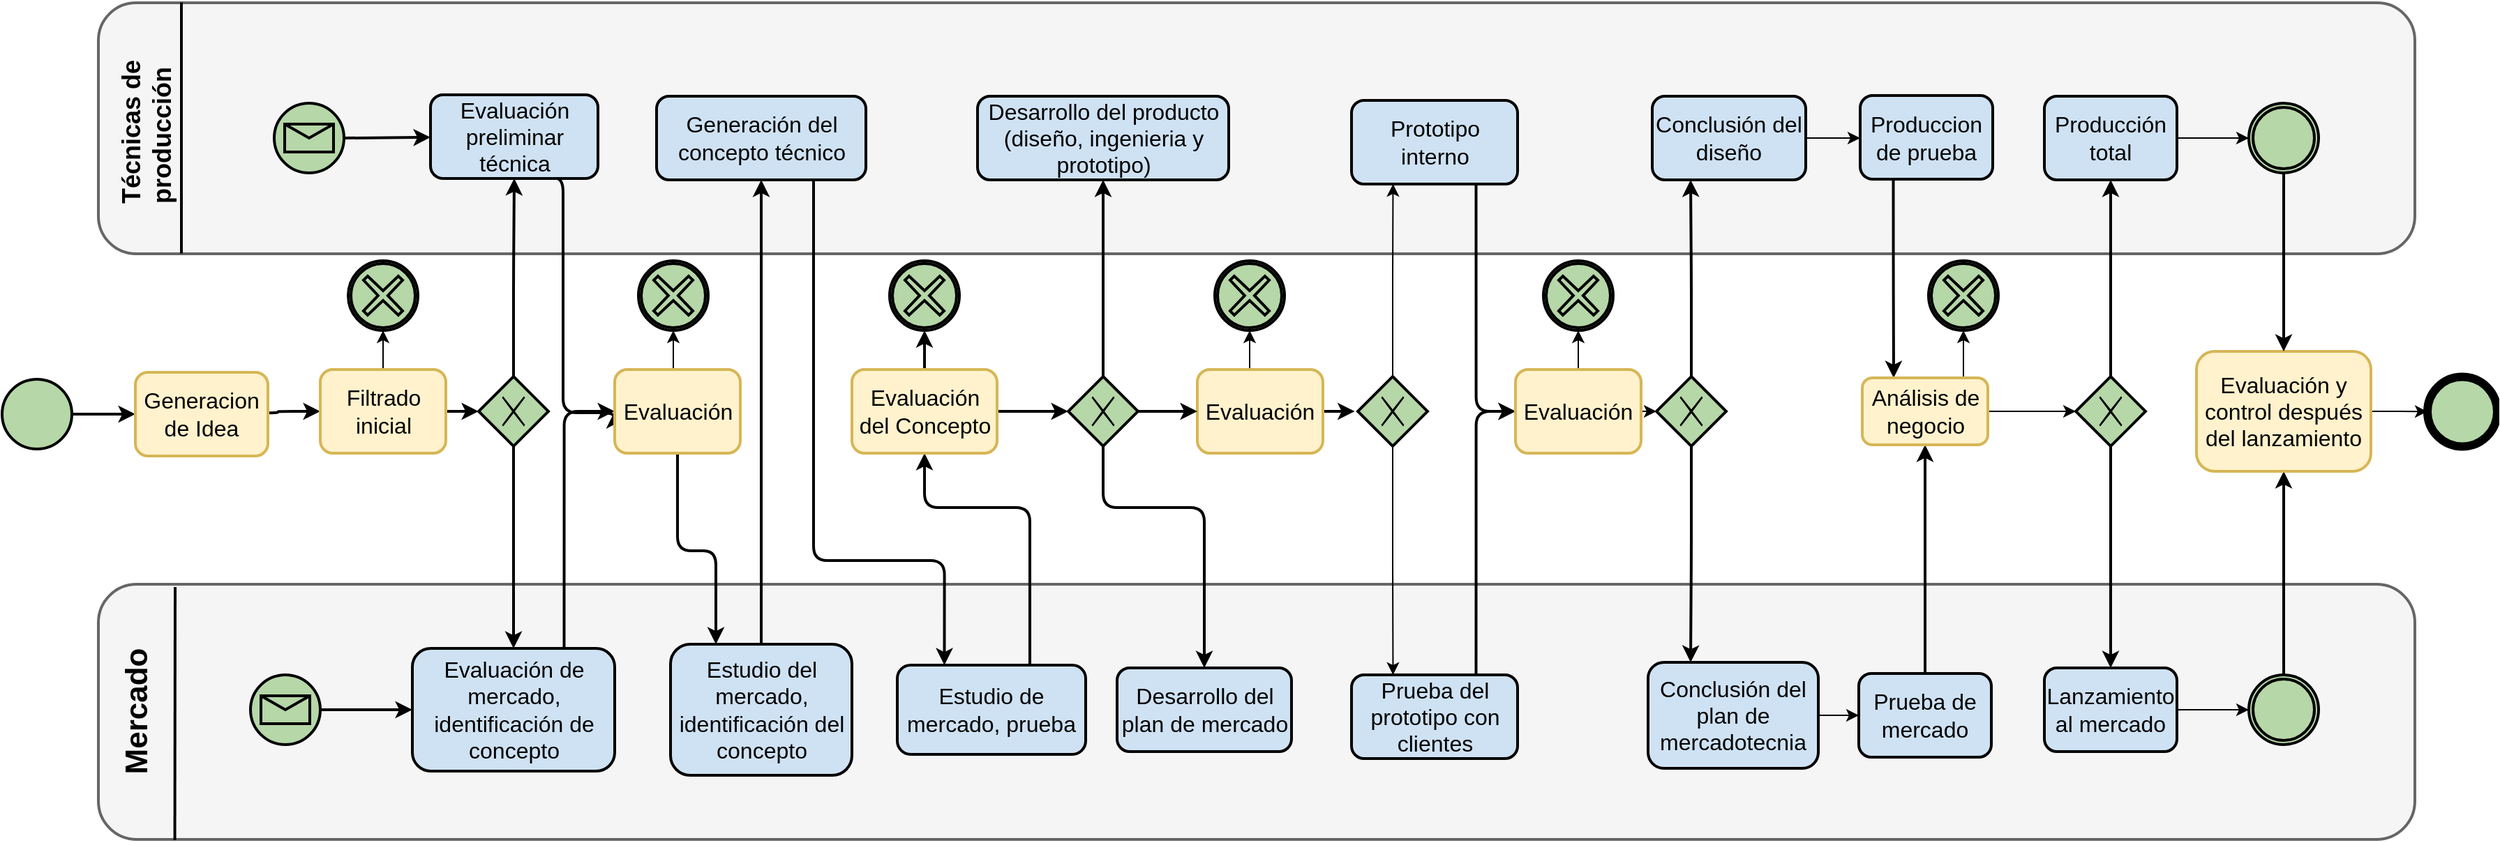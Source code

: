 <mxfile pages="1" version="11.1.5" type="github"><diagram id="372d61bb-91a3-237a-db62-2a2ef1b14e46" name="ProcesoProducto"><mxGraphModel dx="3042" dy="933" grid="1" gridSize="10" guides="1" tooltips="1" connect="1" arrows="1" fold="1" page="1" pageScale="1.5" pageWidth="826" pageHeight="1169" background="#ffffff" math="0" shadow="0"><root><mxCell id="0" style=";html=1;"/><mxCell id="1" style=";html=1;" parent="0"/><mxCell id="23" value="" style="rounded=1;fillColor=#f5f5f5;strokeWidth=2;html=1;strokeColor=#666666;" parent="1" vertex="1"><mxGeometry x="-853.5" y="1054" width="1660" height="183" as="geometry"/></mxCell><mxCell id="2" value="" style="rounded=1;fillColor=#f5f5f5;strokeWidth=2;html=1;strokeColor=#666666;whiteSpace=wrap;" parent="1" vertex="1"><mxGeometry x="-853.5" y="637" width="1660" height="180" as="geometry"/></mxCell><mxCell id="3" value="" style="edgeStyle=none;endArrow=none;startArrow=none;strokeWidth=2;html=1;" parent="1" edge="1"><mxGeometry x="-771.5" y="536.75" width="100" height="100" as="geometry"><mxPoint x="-794" y="636.75" as="sourcePoint"/><mxPoint x="-794" y="816.75" as="targetPoint"/></mxGeometry></mxCell><mxCell id="4" value="" style="shape=mxgraph.bpmn.shape;html=1;verticalLabelPosition=bottom;labelBackgroundColor=#ffffff;verticalAlign=top;perimeter=ellipsePerimeter;outline=standard;symbol=message;fontFamily=Helvetica;fontSize=12;fontColor=#000000;align=center;strokeColor=black;strokeWidth=2;fillColor=#B6D7A8;" parent="1" vertex="1"><mxGeometry x="-727.5" y="709" width="50" height="50" as="geometry"/></mxCell><mxCell id="eYQKlD-4wW7K9iDeN8E2-168" style="edgeStyle=orthogonalEdgeStyle;rounded=1;orthogonalLoop=1;jettySize=auto;html=1;exitX=0.75;exitY=1;exitDx=0;exitDy=0;strokeColor=#000000;fontSize=11;entryX=0;entryY=0.5;entryDx=0;entryDy=0;strokeWidth=2;" edge="1" parent="1" target="eYQKlD-4wW7K9iDeN8E2-156"><mxGeometry relative="1" as="geometry"><mxPoint x="-475.833" y="942.667" as="targetPoint"/><mxPoint x="-532.5" y="762.667" as="sourcePoint"/><Array as="points"><mxPoint x="-520.5" y="762"/><mxPoint x="-520.5" y="931"/></Array></mxGeometry></mxCell><mxCell id="5" value="Evaluación preliminar técnica" style="rounded=1;fillColor=#CFE2F3;strokeWidth=2;html=1;fontSize=16;whiteSpace=wrap;" parent="1" vertex="1"><mxGeometry x="-615.5" y="703" width="120" height="60" as="geometry"/></mxCell><mxCell id="eYQKlD-4wW7K9iDeN8E2-176" style="edgeStyle=orthogonalEdgeStyle;rounded=1;orthogonalLoop=1;jettySize=auto;html=1;exitX=0.75;exitY=1;exitDx=0;exitDy=0;strokeColor=#000000;fontSize=11;entryX=0.25;entryY=0;entryDx=0;entryDy=0;strokeWidth=2;" edge="1" parent="1" source="6" target="eYQKlD-4wW7K9iDeN8E2-131"><mxGeometry relative="1" as="geometry"><Array as="points"><mxPoint x="-340.5" y="1037"/><mxPoint x="-247.5" y="1037"/></Array></mxGeometry></mxCell><mxCell id="6" value="Generación del concepto técnico" style="rounded=1;fillColor=#CFE2F3;strokeWidth=2;html=1;fontSize=16;whiteSpace=wrap;" parent="1" vertex="1"><mxGeometry x="-453.5" y="704" width="150" height="60" as="geometry"/></mxCell><mxCell id="7" value="Desarrollo del producto (diseño, ingenieria y prototipo)" style="rounded=1;fillColor=#CFE2F3;strokeWidth=2;html=1;fontSize=16;whiteSpace=wrap;" parent="1" vertex="1"><mxGeometry x="-223.5" y="704" width="180" height="60" as="geometry"/></mxCell><mxCell id="eYQKlD-4wW7K9iDeN8E2-191" style="edgeStyle=orthogonalEdgeStyle;rounded=1;orthogonalLoop=1;jettySize=auto;html=1;exitX=0.75;exitY=1;exitDx=0;exitDy=0;fontSize=11;entryX=0;entryY=0.5;entryDx=0;entryDy=0;strokeWidth=2;" edge="1" parent="1" source="8" target="eYQKlD-4wW7K9iDeN8E2-159"><mxGeometry relative="1" as="geometry"><mxPoint x="136.5" y="904" as="targetPoint"/></mxGeometry></mxCell><mxCell id="8" value="Prototipo interno" style="rounded=1;fillColor=#CFE2F3;strokeWidth=2;html=1;fontSize=16;whiteSpace=wrap;" parent="1" vertex="1"><mxGeometry x="44.5" y="707" width="119" height="60" as="geometry"/></mxCell><mxCell id="eYQKlD-4wW7K9iDeN8E2-202" style="edgeStyle=orthogonalEdgeStyle;rounded=0;orthogonalLoop=1;jettySize=auto;html=1;exitX=1;exitY=0.5;exitDx=0;exitDy=0;entryX=0;entryY=0.5;entryDx=0;entryDy=0;fontSize=16;" edge="1" parent="1" source="eYQKlD-4wW7K9iDeN8E2-95" target="eYQKlD-4wW7K9iDeN8E2-97"><mxGeometry relative="1" as="geometry"/></mxCell><mxCell id="eYQKlD-4wW7K9iDeN8E2-95" value="Conclusión del diseño" style="rounded=1;fillColor=#CFE2F3;strokeWidth=2;html=1;fontSize=16;whiteSpace=wrap;" vertex="1" parent="1"><mxGeometry x="260" y="704" width="110" height="60" as="geometry"/></mxCell><mxCell id="eYQKlD-4wW7K9iDeN8E2-205" style="edgeStyle=orthogonalEdgeStyle;rounded=1;orthogonalLoop=1;jettySize=auto;html=1;exitX=0.25;exitY=1;exitDx=0;exitDy=0;entryX=0.25;entryY=0;entryDx=0;entryDy=0;fontSize=11;strokeWidth=2;" edge="1" parent="1" source="eYQKlD-4wW7K9iDeN8E2-97" target="eYQKlD-4wW7K9iDeN8E2-160"><mxGeometry relative="1" as="geometry"/></mxCell><mxCell id="eYQKlD-4wW7K9iDeN8E2-97" value="Produccion de prueba" style="rounded=1;fillColor=#CFE2F3;strokeWidth=2;html=1;fontSize=16;whiteSpace=wrap;" vertex="1" parent="1"><mxGeometry x="409" y="703.5" width="95" height="60" as="geometry"/></mxCell><mxCell id="eYQKlD-4wW7K9iDeN8E2-214" style="edgeStyle=orthogonalEdgeStyle;rounded=0;orthogonalLoop=1;jettySize=auto;html=1;exitX=1;exitY=0.5;exitDx=0;exitDy=0;entryX=0;entryY=0.5;entryDx=0;entryDy=0;fontSize=16;" edge="1" parent="1" source="eYQKlD-4wW7K9iDeN8E2-99" target="eYQKlD-4wW7K9iDeN8E2-215"><mxGeometry relative="1" as="geometry"><mxPoint x="684.167" y="734" as="targetPoint"/></mxGeometry></mxCell><mxCell id="eYQKlD-4wW7K9iDeN8E2-99" value="Producción total" style="rounded=1;fillColor=#CFE2F3;strokeWidth=2;html=1;fontSize=16;whiteSpace=wrap;" vertex="1" parent="1"><mxGeometry x="541" y="704" width="95" height="60" as="geometry"/></mxCell><mxCell id="10" value="" style="edgeStyle=none;exitX=1;exitY=0.5;exitPerimeter=0;strokeWidth=2;html=1;" parent="1" source="4" target="5" edge="1"><mxGeometry x="-897.5" y="624" width="100" height="100" as="geometry"><mxPoint x="-897.5" y="724" as="sourcePoint"/><mxPoint x="-797.5" y="624" as="targetPoint"/></mxGeometry></mxCell><mxCell id="21" value="Técnicas de producción&amp;nbsp;" style="text;horizontal=0;fontSize=18;fontStyle=1;html=1;verticalAlign=middle;align=center;whiteSpace=wrap;" parent="1" vertex="1"><mxGeometry x="-843.5" y="677" width="50" height="106" as="geometry"/></mxCell><mxCell id="24" value="" style="edgeStyle=none;endArrow=none;startArrow=none;strokeWidth=2;html=1;startSize=6;strokeColor=#000000;entryX=0.033;entryY=1.002;entryDx=0;entryDy=0;entryPerimeter=0;" parent="1" edge="1" target="23"><mxGeometry x="-770.25" y="953.5" width="100" height="100" as="geometry"><mxPoint x="-798.5" y="1056" as="sourcePoint"/><mxPoint x="-794.5" y="1227" as="targetPoint"/></mxGeometry></mxCell><mxCell id="36" value="Mercado" style="text;horizontal=0;fontSize=22;fontStyle=1;html=1;align=center;" parent="1" vertex="1"><mxGeometry x="-846" y="1093.5" width="35" height="104" as="geometry"/></mxCell><mxCell id="eYQKlD-4wW7K9iDeN8E2-77" style="edgeStyle=orthogonalEdgeStyle;rounded=1;orthogonalLoop=1;jettySize=auto;html=1;entryX=0;entryY=0.5;entryDx=0;entryDy=0;fontSize=11;strokeWidth=2;" edge="1" parent="1" source="eYQKlD-4wW7K9iDeN8E2-74" target="eYQKlD-4wW7K9iDeN8E2-76"><mxGeometry relative="1" as="geometry"/></mxCell><mxCell id="eYQKlD-4wW7K9iDeN8E2-74" value="" style="shape=mxgraph.bpmn.shape;html=1;verticalLabelPosition=bottom;labelBackgroundColor=#ffffff;verticalAlign=top;perimeter=ellipsePerimeter;outline=standard;symbol=general;fontFamily=Helvetica;fontSize=12;fontColor=#000000;align=center;strokeColor=black;strokeWidth=2;fillColor=#B6D7A8;" vertex="1" parent="1"><mxGeometry x="-922.5" y="907" width="50" height="50" as="geometry"/></mxCell><mxCell id="eYQKlD-4wW7K9iDeN8E2-84" style="edgeStyle=orthogonalEdgeStyle;rounded=1;orthogonalLoop=1;jettySize=auto;html=1;entryX=0;entryY=0.5;entryDx=0;entryDy=0;fontSize=11;strokeWidth=2;strokeColor=#000000;" edge="1" parent="1" target="eYQKlD-4wW7K9iDeN8E2-82"><mxGeometry relative="1" as="geometry"><mxPoint x="-756" y="930.667" as="sourcePoint"/></mxGeometry></mxCell><mxCell id="eYQKlD-4wW7K9iDeN8E2-76" value="Generacion de Idea" style="rounded=1;fillColor=#fff2cc;strokeWidth=2;html=1;fontSize=16;whiteSpace=wrap;strokeColor=#d6b656;" vertex="1" parent="1"><mxGeometry x="-827" y="902" width="95" height="60" as="geometry"/></mxCell><mxCell id="eYQKlD-4wW7K9iDeN8E2-81" value="" style="shape=mxgraph.bpmn.shape;html=1;verticalLabelPosition=bottom;labelBackgroundColor=#ffffff;verticalAlign=top;align=center;perimeter=ellipsePerimeter;outlineConnect=0;outline=boundInt;symbol=cancel;fontSize=12;strokeColor=black;strokeWidth=2;fillColor=#B6D7A8;" vertex="1" parent="1"><mxGeometry x="-674.5" y="822" width="50" height="50" as="geometry"/></mxCell><mxCell id="eYQKlD-4wW7K9iDeN8E2-85" style="edgeStyle=orthogonalEdgeStyle;rounded=0;orthogonalLoop=1;jettySize=auto;html=1;exitX=0.5;exitY=0;exitDx=0;exitDy=0;entryX=0.5;entryY=1;entryDx=0;entryDy=0;fontSize=16;" edge="1" parent="1" source="eYQKlD-4wW7K9iDeN8E2-82" target="eYQKlD-4wW7K9iDeN8E2-81"><mxGeometry relative="1" as="geometry"/></mxCell><mxCell id="eYQKlD-4wW7K9iDeN8E2-90" style="edgeStyle=orthogonalEdgeStyle;rounded=1;orthogonalLoop=1;jettySize=auto;html=1;entryX=0;entryY=0.5;entryDx=0;entryDy=0;fontSize=11;strokeWidth=2;strokeColor=#000000;" edge="1" parent="1" target="eYQKlD-4wW7K9iDeN8E2-86"><mxGeometry relative="1" as="geometry"><mxPoint x="-642.5" y="930.667" as="sourcePoint"/></mxGeometry></mxCell><mxCell id="eYQKlD-4wW7K9iDeN8E2-82" value="Filtrado inicial" style="rounded=1;fillColor=#fff2cc;strokeWidth=2;html=1;fontSize=16;whiteSpace=wrap;strokeColor=#d6b656;" vertex="1" parent="1"><mxGeometry x="-694.5" y="900" width="90" height="60" as="geometry"/></mxCell><mxCell id="eYQKlD-4wW7K9iDeN8E2-91" style="edgeStyle=orthogonalEdgeStyle;rounded=1;orthogonalLoop=1;jettySize=auto;html=1;exitX=0.5;exitY=0;exitDx=0;exitDy=0;fontSize=11;strokeWidth=2;" edge="1" parent="1" source="eYQKlD-4wW7K9iDeN8E2-86" target="5"><mxGeometry relative="1" as="geometry"/></mxCell><mxCell id="eYQKlD-4wW7K9iDeN8E2-154" style="edgeStyle=none;rounded=1;orthogonalLoop=1;jettySize=auto;html=1;entryX=0.5;entryY=0;entryDx=0;entryDy=0;strokeColor=#000000;fontSize=11;strokeWidth=2;" edge="1" parent="1" source="eYQKlD-4wW7K9iDeN8E2-86" target="eYQKlD-4wW7K9iDeN8E2-129"><mxGeometry relative="1" as="geometry"/></mxCell><mxCell id="eYQKlD-4wW7K9iDeN8E2-86" value="" style="shape=mxgraph.bpmn.shape;html=1;verticalLabelPosition=bottom;labelBackgroundColor=#ffffff;verticalAlign=top;align=center;perimeter=rhombusPerimeter;background=gateway;outlineConnect=0;outline=none;symbol=exclusiveGw;fontSize=12;strokeColor=black;strokeWidth=2;fillColor=#B6D7A8;" vertex="1" parent="1"><mxGeometry x="-581" y="905" width="50" height="50" as="geometry"/></mxCell><mxCell id="eYQKlD-4wW7K9iDeN8E2-128" value="" style="shape=mxgraph.bpmn.shape;html=1;verticalLabelPosition=bottom;labelBackgroundColor=#ffffff;verticalAlign=top;perimeter=ellipsePerimeter;outline=standard;symbol=message;fontFamily=Helvetica;fontSize=12;fontColor=#000000;align=center;strokeColor=black;strokeWidth=2;fillColor=#B6D7A8;" vertex="1" parent="1"><mxGeometry x="-744.5" y="1119" width="50" height="50" as="geometry"/></mxCell><mxCell id="eYQKlD-4wW7K9iDeN8E2-167" style="edgeStyle=orthogonalEdgeStyle;rounded=1;orthogonalLoop=1;jettySize=auto;html=1;exitX=0.75;exitY=0;exitDx=0;exitDy=0;entryX=0;entryY=0.5;entryDx=0;entryDy=0;strokeColor=#000000;fontSize=11;strokeWidth=2;" edge="1" parent="1" source="eYQKlD-4wW7K9iDeN8E2-129" target="eYQKlD-4wW7K9iDeN8E2-156"><mxGeometry relative="1" as="geometry"/></mxCell><mxCell id="eYQKlD-4wW7K9iDeN8E2-129" value="Evaluación de mercado, identificación de concepto" style="rounded=1;fillColor=#CFE2F3;strokeWidth=2;html=1;fontSize=16;whiteSpace=wrap;" vertex="1" parent="1"><mxGeometry x="-628.5" y="1100" width="145" height="88" as="geometry"/></mxCell><mxCell id="eYQKlD-4wW7K9iDeN8E2-175" style="edgeStyle=orthogonalEdgeStyle;rounded=1;orthogonalLoop=1;jettySize=auto;html=1;strokeColor=#000000;fontSize=11;exitX=0.5;exitY=0;exitDx=0;exitDy=0;strokeWidth=2;" edge="1" parent="1" source="eYQKlD-4wW7K9iDeN8E2-130" target="6"><mxGeometry relative="1" as="geometry"><mxPoint x="-378.5" y="1131" as="sourcePoint"/><Array as="points"><mxPoint x="-378.5" y="894"/><mxPoint x="-378.5" y="894"/></Array></mxGeometry></mxCell><mxCell id="eYQKlD-4wW7K9iDeN8E2-130" value="Estudio del mercado, identificación del concepto" style="rounded=1;fillColor=#CFE2F3;strokeWidth=2;html=1;fontSize=16;whiteSpace=wrap;" vertex="1" parent="1"><mxGeometry x="-443.5" y="1097" width="130" height="94" as="geometry"/></mxCell><mxCell id="eYQKlD-4wW7K9iDeN8E2-177" style="edgeStyle=orthogonalEdgeStyle;rounded=1;orthogonalLoop=1;jettySize=auto;html=1;entryX=0.5;entryY=1;entryDx=0;entryDy=0;strokeColor=#000000;fontSize=11;strokeWidth=2;" edge="1" parent="1" source="eYQKlD-4wW7K9iDeN8E2-131" target="eYQKlD-4wW7K9iDeN8E2-157"><mxGeometry relative="1" as="geometry"><Array as="points"><mxPoint x="-186" y="999"/><mxPoint x="-261" y="999"/></Array></mxGeometry></mxCell><mxCell id="eYQKlD-4wW7K9iDeN8E2-131" value="Estudio de mercado, prueba" style="rounded=1;fillColor=#CFE2F3;strokeWidth=2;html=1;fontSize=16;whiteSpace=wrap;" vertex="1" parent="1"><mxGeometry x="-281" y="1112" width="135" height="64" as="geometry"/></mxCell><mxCell id="eYQKlD-4wW7K9iDeN8E2-133" value="Desarrollo del plan de mercado" style="rounded=1;fillColor=#CFE2F3;strokeWidth=2;html=1;fontSize=16;whiteSpace=wrap;" vertex="1" parent="1"><mxGeometry x="-123.5" y="1114" width="125" height="60" as="geometry"/></mxCell><mxCell id="eYQKlD-4wW7K9iDeN8E2-193" style="edgeStyle=orthogonalEdgeStyle;rounded=1;orthogonalLoop=1;jettySize=auto;html=1;exitX=0.75;exitY=0;exitDx=0;exitDy=0;entryX=0;entryY=0.5;entryDx=0;entryDy=0;fontSize=11;strokeWidth=2;" edge="1" parent="1" source="eYQKlD-4wW7K9iDeN8E2-135" target="eYQKlD-4wW7K9iDeN8E2-159"><mxGeometry relative="1" as="geometry"/></mxCell><mxCell id="eYQKlD-4wW7K9iDeN8E2-135" value="Prueba del prototipo con clientes" style="rounded=1;fillColor=#CFE2F3;strokeWidth=2;html=1;fontSize=16;whiteSpace=wrap;" vertex="1" parent="1"><mxGeometry x="44.5" y="1119" width="119" height="60" as="geometry"/></mxCell><mxCell id="eYQKlD-4wW7K9iDeN8E2-136" value="" style="edgeStyle=orthogonalEdgeStyle;rounded=0;orthogonalLoop=1;jettySize=auto;html=1;fontSize=16;" edge="1" parent="1" source="eYQKlD-4wW7K9iDeN8E2-137" target="eYQKlD-4wW7K9iDeN8E2-139"><mxGeometry relative="1" as="geometry"/></mxCell><mxCell id="eYQKlD-4wW7K9iDeN8E2-137" value="Conclusión del plan de mercadotecnia" style="rounded=1;fillColor=#CFE2F3;strokeWidth=2;html=1;fontSize=16;whiteSpace=wrap;" vertex="1" parent="1"><mxGeometry x="257" y="1110" width="122" height="76" as="geometry"/></mxCell><mxCell id="eYQKlD-4wW7K9iDeN8E2-203" style="edgeStyle=orthogonalEdgeStyle;rounded=1;orthogonalLoop=1;jettySize=auto;html=1;exitX=0.5;exitY=0;exitDx=0;exitDy=0;fontSize=11;strokeWidth=2;" edge="1" parent="1" source="eYQKlD-4wW7K9iDeN8E2-139" target="eYQKlD-4wW7K9iDeN8E2-160"><mxGeometry relative="1" as="geometry"/></mxCell><mxCell id="eYQKlD-4wW7K9iDeN8E2-139" value="Prueba de mercado" style="rounded=1;fillColor=#CFE2F3;strokeWidth=2;html=1;fontSize=16;whiteSpace=wrap;" vertex="1" parent="1"><mxGeometry x="408" y="1118" width="95" height="60" as="geometry"/></mxCell><mxCell id="eYQKlD-4wW7K9iDeN8E2-151" style="edgeStyle=none;rounded=0;orthogonalLoop=1;jettySize=auto;html=1;exitX=1;exitY=0.5;exitDx=0;exitDy=0;entryX=0;entryY=0.5;entryDx=0;entryDy=0;strokeColor=#000000;fontSize=16;" edge="1" parent="1" source="eYQKlD-4wW7K9iDeN8E2-148" target="eYQKlD-4wW7K9iDeN8E2-147"><mxGeometry relative="1" as="geometry"/></mxCell><mxCell id="eYQKlD-4wW7K9iDeN8E2-148" value="Lanzamiento al mercado" style="rounded=1;fillColor=#CFE2F3;strokeWidth=2;html=1;fontSize=16;whiteSpace=wrap;" vertex="1" parent="1"><mxGeometry x="541" y="1114" width="95" height="60" as="geometry"/></mxCell><mxCell id="eYQKlD-4wW7K9iDeN8E2-140" value="" style="edgeStyle=none;exitX=1;exitY=0.5;exitPerimeter=0;strokeWidth=2;html=1;" edge="1" parent="1" source="eYQKlD-4wW7K9iDeN8E2-128" target="eYQKlD-4wW7K9iDeN8E2-129"><mxGeometry x="-912.5" y="1033.5" width="100" height="100" as="geometry"><mxPoint x="-912.5" y="1133.5" as="sourcePoint"/><mxPoint x="-812.5" y="1033.5" as="targetPoint"/></mxGeometry></mxCell><mxCell id="eYQKlD-4wW7K9iDeN8E2-144" value="" style="shape=mxgraph.bpmn.shape;html=1;verticalLabelPosition=bottom;labelBackgroundColor=#ffffff;verticalAlign=top;perimeter=ellipsePerimeter;outline=end;symbol=general;fontFamily=Helvetica;fontSize=12;fontColor=#000000;align=center;strokeColor=black;strokeWidth=2;fillColor=#B6D7A8;" vertex="1" parent="1"><mxGeometry x="815.5" y="905.25" width="50" height="50" as="geometry"/></mxCell><mxCell id="eYQKlD-4wW7K9iDeN8E2-220" style="edgeStyle=orthogonalEdgeStyle;rounded=1;orthogonalLoop=1;jettySize=auto;html=1;exitX=0.5;exitY=0;exitDx=0;exitDy=0;entryX=0.5;entryY=1;entryDx=0;entryDy=0;fontSize=11;strokeWidth=2;" edge="1" parent="1" source="eYQKlD-4wW7K9iDeN8E2-147" target="eYQKlD-4wW7K9iDeN8E2-161"><mxGeometry relative="1" as="geometry"/></mxCell><mxCell id="eYQKlD-4wW7K9iDeN8E2-147" value="" style="shape=mxgraph.bpmn.shape;html=1;verticalLabelPosition=bottom;labelBackgroundColor=#ffffff;verticalAlign=top;align=center;perimeter=ellipsePerimeter;outlineConnect=0;outline=throwing;symbol=general;strokeWidth=2;fillColor=#B6D7A8;fontSize=12;strokeColor=black;" vertex="1" parent="1"><mxGeometry x="687.5" y="1119" width="50" height="50" as="geometry"/></mxCell><mxCell id="eYQKlD-4wW7K9iDeN8E2-171" style="edgeStyle=orthogonalEdgeStyle;rounded=0;orthogonalLoop=1;jettySize=auto;html=1;exitX=0.5;exitY=0;exitDx=0;exitDy=0;entryX=0.5;entryY=1;entryDx=0;entryDy=0;strokeColor=#000000;fontSize=16;" edge="1" parent="1" source="eYQKlD-4wW7K9iDeN8E2-156" target="eYQKlD-4wW7K9iDeN8E2-162"><mxGeometry relative="1" as="geometry"/></mxCell><mxCell id="eYQKlD-4wW7K9iDeN8E2-174" style="edgeStyle=orthogonalEdgeStyle;rounded=1;orthogonalLoop=1;jettySize=auto;html=1;strokeColor=#000000;fontSize=11;entryX=0.25;entryY=0;entryDx=0;entryDy=0;strokeWidth=2;" edge="1" parent="1" source="eYQKlD-4wW7K9iDeN8E2-156" target="eYQKlD-4wW7K9iDeN8E2-130"><mxGeometry relative="1" as="geometry"><Array as="points"><mxPoint x="-438" y="1030"/><mxPoint x="-411" y="1030"/></Array></mxGeometry></mxCell><mxCell id="eYQKlD-4wW7K9iDeN8E2-156" value="Evaluación" style="rounded=1;fillColor=#fff2cc;strokeWidth=2;html=1;fontSize=16;whiteSpace=wrap;strokeColor=#d6b656;" vertex="1" parent="1"><mxGeometry x="-483.5" y="900" width="90" height="60" as="geometry"/></mxCell><mxCell id="eYQKlD-4wW7K9iDeN8E2-178" style="edgeStyle=orthogonalEdgeStyle;rounded=1;orthogonalLoop=1;jettySize=auto;html=1;exitX=0.5;exitY=0;exitDx=0;exitDy=0;entryX=0.5;entryY=1;entryDx=0;entryDy=0;strokeColor=#000000;fontSize=11;strokeWidth=2;" edge="1" parent="1" source="eYQKlD-4wW7K9iDeN8E2-157" target="eYQKlD-4wW7K9iDeN8E2-163"><mxGeometry relative="1" as="geometry"/></mxCell><mxCell id="eYQKlD-4wW7K9iDeN8E2-180" style="edgeStyle=orthogonalEdgeStyle;rounded=1;orthogonalLoop=1;jettySize=auto;html=1;exitX=1;exitY=0.5;exitDx=0;exitDy=0;entryX=0;entryY=0.5;entryDx=0;entryDy=0;fontSize=11;strokeWidth=2;" edge="1" parent="1" source="eYQKlD-4wW7K9iDeN8E2-157" target="eYQKlD-4wW7K9iDeN8E2-179"><mxGeometry relative="1" as="geometry"/></mxCell><mxCell id="eYQKlD-4wW7K9iDeN8E2-157" value="Evaluación del Concepto" style="rounded=1;fillColor=#fff2cc;strokeWidth=2;html=1;fontSize=16;whiteSpace=wrap;strokeColor=#d6b656;" vertex="1" parent="1"><mxGeometry x="-313.5" y="900" width="104" height="60" as="geometry"/></mxCell><mxCell id="eYQKlD-4wW7K9iDeN8E2-184" style="edgeStyle=orthogonalEdgeStyle;rounded=0;orthogonalLoop=1;jettySize=auto;html=1;exitX=0.5;exitY=0;exitDx=0;exitDy=0;entryX=0.5;entryY=1;entryDx=0;entryDy=0;fontSize=16;" edge="1" parent="1" source="eYQKlD-4wW7K9iDeN8E2-158" target="eYQKlD-4wW7K9iDeN8E2-165"><mxGeometry relative="1" as="geometry"/></mxCell><mxCell id="eYQKlD-4wW7K9iDeN8E2-187" style="edgeStyle=orthogonalEdgeStyle;rounded=1;orthogonalLoop=1;jettySize=auto;html=1;exitX=1;exitY=0.5;exitDx=0;exitDy=0;fontSize=11;strokeWidth=2;" edge="1" parent="1" source="eYQKlD-4wW7K9iDeN8E2-158"><mxGeometry relative="1" as="geometry"><mxPoint x="46.833" y="930.667" as="targetPoint"/></mxGeometry></mxCell><mxCell id="eYQKlD-4wW7K9iDeN8E2-158" value="Evaluación" style="rounded=1;fillColor=#fff2cc;strokeWidth=2;html=1;fontSize=16;whiteSpace=wrap;strokeColor=#d6b656;" vertex="1" parent="1"><mxGeometry x="-66" y="900" width="90" height="60" as="geometry"/></mxCell><mxCell id="eYQKlD-4wW7K9iDeN8E2-195" style="edgeStyle=orthogonalEdgeStyle;rounded=0;orthogonalLoop=1;jettySize=auto;html=1;exitX=0.5;exitY=0;exitDx=0;exitDy=0;entryX=0.5;entryY=1;entryDx=0;entryDy=0;fontSize=16;" edge="1" parent="1" source="eYQKlD-4wW7K9iDeN8E2-159" target="eYQKlD-4wW7K9iDeN8E2-166"><mxGeometry relative="1" as="geometry"/></mxCell><mxCell id="eYQKlD-4wW7K9iDeN8E2-197" style="edgeStyle=orthogonalEdgeStyle;rounded=0;orthogonalLoop=1;jettySize=auto;html=1;entryX=0;entryY=0.5;entryDx=0;entryDy=0;fontSize=16;" edge="1" parent="1" source="eYQKlD-4wW7K9iDeN8E2-159" target="eYQKlD-4wW7K9iDeN8E2-196"><mxGeometry relative="1" as="geometry"/></mxCell><mxCell id="eYQKlD-4wW7K9iDeN8E2-159" value="Evaluación" style="rounded=1;fillColor=#fff2cc;strokeWidth=2;html=1;fontSize=16;whiteSpace=wrap;strokeColor=#d6b656;" vertex="1" parent="1"><mxGeometry x="162" y="900" width="90" height="60" as="geometry"/></mxCell><mxCell id="eYQKlD-4wW7K9iDeN8E2-208" style="edgeStyle=orthogonalEdgeStyle;rounded=0;orthogonalLoop=1;jettySize=auto;html=1;exitX=0.75;exitY=0;exitDx=0;exitDy=0;entryX=0.5;entryY=1;entryDx=0;entryDy=0;fontSize=16;" edge="1" parent="1" source="eYQKlD-4wW7K9iDeN8E2-160" target="eYQKlD-4wW7K9iDeN8E2-164"><mxGeometry relative="1" as="geometry"/></mxCell><mxCell id="eYQKlD-4wW7K9iDeN8E2-219" style="edgeStyle=orthogonalEdgeStyle;rounded=0;orthogonalLoop=1;jettySize=auto;html=1;exitX=1;exitY=0.5;exitDx=0;exitDy=0;entryX=0;entryY=0.5;entryDx=0;entryDy=0;fontSize=16;" edge="1" parent="1" source="eYQKlD-4wW7K9iDeN8E2-160" target="eYQKlD-4wW7K9iDeN8E2-209"><mxGeometry relative="1" as="geometry"/></mxCell><mxCell id="eYQKlD-4wW7K9iDeN8E2-160" value="Análisis de negocio" style="rounded=1;fillColor=#fff2cc;strokeWidth=2;html=1;fontSize=16;whiteSpace=wrap;strokeColor=#d6b656;" vertex="1" parent="1"><mxGeometry x="410.5" y="906" width="90" height="48" as="geometry"/></mxCell><mxCell id="eYQKlD-4wW7K9iDeN8E2-222" style="edgeStyle=orthogonalEdgeStyle;rounded=0;orthogonalLoop=1;jettySize=auto;html=1;entryX=0;entryY=0.5;entryDx=0;entryDy=0;fontSize=16;" edge="1" parent="1" source="eYQKlD-4wW7K9iDeN8E2-161" target="eYQKlD-4wW7K9iDeN8E2-144"><mxGeometry relative="1" as="geometry"/></mxCell><mxCell id="eYQKlD-4wW7K9iDeN8E2-161" value="Evaluación y control después del lanzamiento" style="rounded=1;fillColor=#fff2cc;strokeWidth=2;html=1;fontSize=16;whiteSpace=wrap;strokeColor=#d6b656;" vertex="1" parent="1"><mxGeometry x="650" y="887" width="125" height="86" as="geometry"/></mxCell><mxCell id="eYQKlD-4wW7K9iDeN8E2-162" value="" style="shape=mxgraph.bpmn.shape;html=1;verticalLabelPosition=bottom;labelBackgroundColor=#ffffff;verticalAlign=top;align=center;perimeter=ellipsePerimeter;outlineConnect=0;outline=boundInt;symbol=cancel;fontSize=12;strokeColor=black;strokeWidth=2;fillColor=#B6D7A8;" vertex="1" parent="1"><mxGeometry x="-466.5" y="822" width="50" height="50" as="geometry"/></mxCell><mxCell id="eYQKlD-4wW7K9iDeN8E2-163" value="" style="shape=mxgraph.bpmn.shape;html=1;verticalLabelPosition=bottom;labelBackgroundColor=#ffffff;verticalAlign=top;align=center;perimeter=ellipsePerimeter;outlineConnect=0;outline=boundInt;symbol=cancel;fontSize=12;strokeColor=black;strokeWidth=2;fillColor=#B6D7A8;" vertex="1" parent="1"><mxGeometry x="-286.5" y="822" width="50" height="50" as="geometry"/></mxCell><mxCell id="eYQKlD-4wW7K9iDeN8E2-164" value="" style="shape=mxgraph.bpmn.shape;html=1;verticalLabelPosition=bottom;labelBackgroundColor=#ffffff;verticalAlign=top;align=center;perimeter=ellipsePerimeter;outlineConnect=0;outline=boundInt;symbol=cancel;fontSize=12;strokeColor=black;strokeWidth=2;fillColor=#B6D7A8;" vertex="1" parent="1"><mxGeometry x="458" y="822" width="50" height="50" as="geometry"/></mxCell><mxCell id="eYQKlD-4wW7K9iDeN8E2-165" value="" style="shape=mxgraph.bpmn.shape;html=1;verticalLabelPosition=bottom;labelBackgroundColor=#ffffff;verticalAlign=top;align=center;perimeter=ellipsePerimeter;outlineConnect=0;outline=boundInt;symbol=cancel;fontSize=12;strokeColor=black;strokeWidth=2;fillColor=#B6D7A8;" vertex="1" parent="1"><mxGeometry x="-53.5" y="822" width="50" height="50" as="geometry"/></mxCell><mxCell id="eYQKlD-4wW7K9iDeN8E2-166" value="" style="shape=mxgraph.bpmn.shape;html=1;verticalLabelPosition=bottom;labelBackgroundColor=#ffffff;verticalAlign=top;align=center;perimeter=ellipsePerimeter;outlineConnect=0;outline=boundInt;symbol=cancel;fontSize=12;strokeColor=black;strokeWidth=2;fillColor=#B6D7A8;" vertex="1" parent="1"><mxGeometry x="182" y="822" width="50" height="50" as="geometry"/></mxCell><mxCell id="eYQKlD-4wW7K9iDeN8E2-181" style="edgeStyle=orthogonalEdgeStyle;rounded=1;orthogonalLoop=1;jettySize=auto;html=1;fontSize=11;strokeWidth=2;" edge="1" parent="1" source="eYQKlD-4wW7K9iDeN8E2-179" target="eYQKlD-4wW7K9iDeN8E2-158"><mxGeometry relative="1" as="geometry"/></mxCell><mxCell id="eYQKlD-4wW7K9iDeN8E2-182" style="edgeStyle=orthogonalEdgeStyle;rounded=1;orthogonalLoop=1;jettySize=auto;html=1;exitX=0.5;exitY=0;exitDx=0;exitDy=0;entryX=0.5;entryY=1;entryDx=0;entryDy=0;fontSize=11;strokeWidth=2;" edge="1" parent="1" source="eYQKlD-4wW7K9iDeN8E2-179" target="7"><mxGeometry relative="1" as="geometry"/></mxCell><mxCell id="eYQKlD-4wW7K9iDeN8E2-183" style="edgeStyle=orthogonalEdgeStyle;rounded=1;orthogonalLoop=1;jettySize=auto;html=1;exitX=0.5;exitY=1;exitDx=0;exitDy=0;entryX=0.5;entryY=0;entryDx=0;entryDy=0;fontSize=11;strokeWidth=2;" edge="1" parent="1" source="eYQKlD-4wW7K9iDeN8E2-179" target="eYQKlD-4wW7K9iDeN8E2-133"><mxGeometry relative="1" as="geometry"><Array as="points"><mxPoint x="-134" y="999"/><mxPoint x="-61" y="999"/></Array></mxGeometry></mxCell><mxCell id="eYQKlD-4wW7K9iDeN8E2-179" value="" style="shape=mxgraph.bpmn.shape;html=1;verticalLabelPosition=bottom;labelBackgroundColor=#ffffff;verticalAlign=top;align=center;perimeter=rhombusPerimeter;background=gateway;outlineConnect=0;outline=none;symbol=exclusiveGw;fontSize=12;strokeColor=black;strokeWidth=2;fillColor=#B6D7A8;" vertex="1" parent="1"><mxGeometry x="-158.5" y="905" width="50" height="50" as="geometry"/></mxCell><mxCell id="eYQKlD-4wW7K9iDeN8E2-190" style="edgeStyle=orthogonalEdgeStyle;rounded=0;orthogonalLoop=1;jettySize=auto;html=1;fontSize=16;entryX=0.25;entryY=0;entryDx=0;entryDy=0;" edge="1" parent="1" source="eYQKlD-4wW7K9iDeN8E2-186" target="eYQKlD-4wW7K9iDeN8E2-135"><mxGeometry relative="1" as="geometry"/></mxCell><mxCell id="eYQKlD-4wW7K9iDeN8E2-194" style="edgeStyle=orthogonalEdgeStyle;rounded=0;orthogonalLoop=1;jettySize=auto;html=1;entryX=0.25;entryY=1;entryDx=0;entryDy=0;fontSize=16;" edge="1" parent="1" source="eYQKlD-4wW7K9iDeN8E2-186" target="8"><mxGeometry relative="1" as="geometry"/></mxCell><mxCell id="eYQKlD-4wW7K9iDeN8E2-186" value="" style="shape=mxgraph.bpmn.shape;html=1;verticalLabelPosition=bottom;labelBackgroundColor=#ffffff;verticalAlign=top;align=center;perimeter=rhombusPerimeter;background=gateway;outlineConnect=0;outline=none;symbol=exclusiveGw;fontSize=12;strokeColor=black;strokeWidth=2;fillColor=#B6D7A8;" vertex="1" parent="1"><mxGeometry x="49" y="905" width="50" height="50" as="geometry"/></mxCell><mxCell id="eYQKlD-4wW7K9iDeN8E2-198" style="edgeStyle=orthogonalEdgeStyle;rounded=1;orthogonalLoop=1;jettySize=auto;html=1;exitX=0.5;exitY=0;exitDx=0;exitDy=0;entryX=0.25;entryY=1;entryDx=0;entryDy=0;fontSize=11;strokeWidth=2;" edge="1" parent="1" source="eYQKlD-4wW7K9iDeN8E2-196" target="eYQKlD-4wW7K9iDeN8E2-95"><mxGeometry relative="1" as="geometry"/></mxCell><mxCell id="eYQKlD-4wW7K9iDeN8E2-199" style="edgeStyle=orthogonalEdgeStyle;rounded=1;orthogonalLoop=1;jettySize=auto;html=1;exitX=0.5;exitY=1;exitDx=0;exitDy=0;fontSize=11;entryX=0.25;entryY=0;entryDx=0;entryDy=0;strokeWidth=2;" edge="1" parent="1" source="eYQKlD-4wW7K9iDeN8E2-196" target="eYQKlD-4wW7K9iDeN8E2-137"><mxGeometry relative="1" as="geometry"/></mxCell><mxCell id="eYQKlD-4wW7K9iDeN8E2-196" value="" style="shape=mxgraph.bpmn.shape;html=1;verticalLabelPosition=bottom;labelBackgroundColor=#ffffff;verticalAlign=top;align=center;perimeter=rhombusPerimeter;background=gateway;outlineConnect=0;outline=none;symbol=exclusiveGw;fontSize=12;strokeColor=black;strokeWidth=2;fillColor=#B6D7A8;" vertex="1" parent="1"><mxGeometry x="263" y="905" width="50" height="50" as="geometry"/></mxCell><mxCell id="eYQKlD-4wW7K9iDeN8E2-212" style="edgeStyle=orthogonalEdgeStyle;rounded=1;orthogonalLoop=1;jettySize=auto;html=1;fontSize=11;strokeWidth=2;" edge="1" parent="1" source="eYQKlD-4wW7K9iDeN8E2-209" target="eYQKlD-4wW7K9iDeN8E2-148"><mxGeometry relative="1" as="geometry"/></mxCell><mxCell id="eYQKlD-4wW7K9iDeN8E2-213" style="edgeStyle=orthogonalEdgeStyle;rounded=1;orthogonalLoop=1;jettySize=auto;html=1;exitX=0.5;exitY=0;exitDx=0;exitDy=0;entryX=0.5;entryY=1;entryDx=0;entryDy=0;fontSize=11;strokeWidth=2;" edge="1" parent="1" source="eYQKlD-4wW7K9iDeN8E2-209" target="eYQKlD-4wW7K9iDeN8E2-99"><mxGeometry relative="1" as="geometry"/></mxCell><mxCell id="eYQKlD-4wW7K9iDeN8E2-209" value="" style="shape=mxgraph.bpmn.shape;html=1;verticalLabelPosition=bottom;labelBackgroundColor=#ffffff;verticalAlign=top;align=center;perimeter=rhombusPerimeter;background=gateway;outlineConnect=0;outline=none;symbol=exclusiveGw;fontSize=12;strokeColor=black;strokeWidth=2;fillColor=#B6D7A8;" vertex="1" parent="1"><mxGeometry x="563.5" y="905" width="50" height="50" as="geometry"/></mxCell><mxCell id="eYQKlD-4wW7K9iDeN8E2-221" style="edgeStyle=orthogonalEdgeStyle;rounded=1;orthogonalLoop=1;jettySize=auto;html=1;fontSize=11;strokeWidth=2;" edge="1" parent="1" source="eYQKlD-4wW7K9iDeN8E2-215" target="eYQKlD-4wW7K9iDeN8E2-161"><mxGeometry relative="1" as="geometry"/></mxCell><mxCell id="eYQKlD-4wW7K9iDeN8E2-215" value="" style="shape=mxgraph.bpmn.shape;html=1;verticalLabelPosition=bottom;labelBackgroundColor=#ffffff;verticalAlign=top;align=center;perimeter=ellipsePerimeter;outlineConnect=0;outline=throwing;symbol=general;strokeWidth=2;fillColor=#B6D7A8;fontSize=12;strokeColor=black;" vertex="1" parent="1"><mxGeometry x="687.5" y="709" width="50" height="50" as="geometry"/></mxCell></root></mxGraphModel></diagram></mxfile>